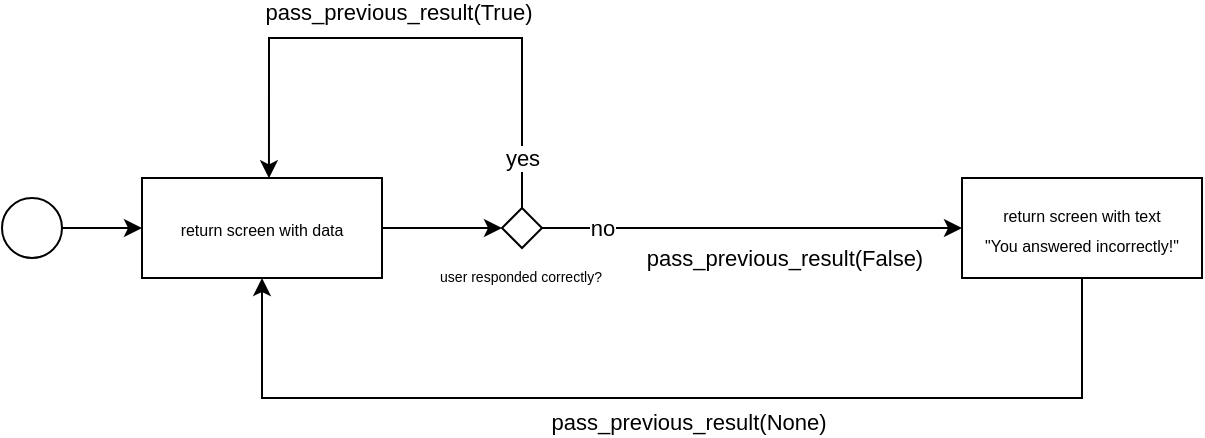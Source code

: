 <mxfile version="27.0.2">
  <diagram name="Page-1" id="gzEpPTQhpuKWW6BhNULQ">
    <mxGraphModel dx="780" dy="545" grid="1" gridSize="10" guides="1" tooltips="1" connect="1" arrows="1" fold="1" page="1" pageScale="1" pageWidth="650" pageHeight="250" math="0" shadow="0">
      <root>
        <mxCell id="0" />
        <mxCell id="1" parent="0" />
        <mxCell id="l6Q6bGeDVWXWdTxFshC6-9" style="edgeStyle=orthogonalEdgeStyle;rounded=0;orthogonalLoop=1;jettySize=auto;html=1;exitX=1;exitY=0.5;exitDx=0;exitDy=0;entryX=0;entryY=0.5;entryDx=0;entryDy=0;" parent="1" source="l6Q6bGeDVWXWdTxFshC6-4" target="l6Q6bGeDVWXWdTxFshC6-5" edge="1">
          <mxGeometry relative="1" as="geometry" />
        </mxCell>
        <mxCell id="l6Q6bGeDVWXWdTxFshC6-4" value="" style="ellipse;whiteSpace=wrap;html=1;" parent="1" vertex="1">
          <mxGeometry x="20" y="110" width="30" height="30" as="geometry" />
        </mxCell>
        <mxCell id="l6Q6bGeDVWXWdTxFshC6-10" style="edgeStyle=orthogonalEdgeStyle;rounded=0;orthogonalLoop=1;jettySize=auto;html=1;exitX=1;exitY=0.5;exitDx=0;exitDy=0;entryX=0;entryY=0.5;entryDx=0;entryDy=0;" parent="1" source="l6Q6bGeDVWXWdTxFshC6-5" target="l6Q6bGeDVWXWdTxFshC6-7" edge="1">
          <mxGeometry relative="1" as="geometry" />
        </mxCell>
        <mxCell id="l6Q6bGeDVWXWdTxFshC6-5" value="&lt;font style=&quot;font-size: 8px;&quot;&gt;return screen with data&lt;/font&gt;" style="rounded=0;whiteSpace=wrap;html=1;" parent="1" vertex="1">
          <mxGeometry x="90" y="100" width="120" height="50" as="geometry" />
        </mxCell>
        <mxCell id="l6Q6bGeDVWXWdTxFshC6-23" style="edgeStyle=orthogonalEdgeStyle;rounded=0;orthogonalLoop=1;jettySize=auto;html=1;entryX=0.5;entryY=1;entryDx=0;entryDy=0;" parent="1" source="l6Q6bGeDVWXWdTxFshC6-6" target="l6Q6bGeDVWXWdTxFshC6-5" edge="1">
          <mxGeometry relative="1" as="geometry">
            <Array as="points">
              <mxPoint x="560" y="210" />
              <mxPoint x="150" y="210" />
            </Array>
          </mxGeometry>
        </mxCell>
        <mxCell id="l6Q6bGeDVWXWdTxFshC6-24" value="pass_previous_result(None)" style="edgeLabel;html=1;align=center;verticalAlign=middle;resizable=0;points=[];" parent="l6Q6bGeDVWXWdTxFshC6-23" vertex="1" connectable="0">
          <mxGeometry x="-0.036" relative="1" as="geometry">
            <mxPoint x="-2" y="12" as="offset" />
          </mxGeometry>
        </mxCell>
        <mxCell id="l6Q6bGeDVWXWdTxFshC6-6" value="&lt;span style=&quot;font-size: 8px;&quot;&gt;return screen with text&lt;br&gt;&quot;You answered incorrectly!&quot;&lt;/span&gt;" style="rounded=0;whiteSpace=wrap;html=1;" parent="1" vertex="1">
          <mxGeometry x="500" y="100" width="120" height="50" as="geometry" />
        </mxCell>
        <mxCell id="l6Q6bGeDVWXWdTxFshC6-11" style="edgeStyle=orthogonalEdgeStyle;rounded=0;orthogonalLoop=1;jettySize=auto;html=1;exitX=1;exitY=0.5;exitDx=0;exitDy=0;entryX=0;entryY=0.5;entryDx=0;entryDy=0;" parent="1" source="l6Q6bGeDVWXWdTxFshC6-7" target="l6Q6bGeDVWXWdTxFshC6-6" edge="1">
          <mxGeometry relative="1" as="geometry" />
        </mxCell>
        <mxCell id="l6Q6bGeDVWXWdTxFshC6-14" value="pass_previous_result(False)" style="edgeLabel;html=1;align=center;verticalAlign=middle;resizable=0;points=[];" parent="l6Q6bGeDVWXWdTxFshC6-11" vertex="1" connectable="0">
          <mxGeometry x="0.155" relative="1" as="geometry">
            <mxPoint x="-1" y="15" as="offset" />
          </mxGeometry>
        </mxCell>
        <mxCell id="l6Q6bGeDVWXWdTxFshC6-21" value="no" style="edgeLabel;html=1;align=center;verticalAlign=middle;resizable=0;points=[];" parent="l6Q6bGeDVWXWdTxFshC6-11" vertex="1" connectable="0">
          <mxGeometry x="-0.459" y="2" relative="1" as="geometry">
            <mxPoint x="-27" y="2" as="offset" />
          </mxGeometry>
        </mxCell>
        <mxCell id="l6Q6bGeDVWXWdTxFshC6-7" value="" style="rhombus;whiteSpace=wrap;html=1;" parent="1" vertex="1">
          <mxGeometry x="270" y="115" width="20" height="20" as="geometry" />
        </mxCell>
        <mxCell id="l6Q6bGeDVWXWdTxFshC6-13" value="&lt;span style=&quot;text-wrap-mode: wrap;&quot;&gt;user responded correctly?&lt;/span&gt;" style="text;html=1;align=center;verticalAlign=middle;resizable=0;points=[];autosize=1;strokeColor=none;fillColor=none;fontSize=7;" parent="1" vertex="1">
          <mxGeometry x="229" y="140" width="100" height="20" as="geometry" />
        </mxCell>
        <mxCell id="l6Q6bGeDVWXWdTxFshC6-15" style="edgeStyle=orthogonalEdgeStyle;rounded=0;orthogonalLoop=1;jettySize=auto;html=1;entryX=0.529;entryY=0.003;entryDx=0;entryDy=0;entryPerimeter=0;" parent="1" source="l6Q6bGeDVWXWdTxFshC6-7" target="l6Q6bGeDVWXWdTxFshC6-5" edge="1">
          <mxGeometry relative="1" as="geometry">
            <Array as="points">
              <mxPoint x="280" y="30" />
              <mxPoint x="154" y="30" />
            </Array>
          </mxGeometry>
        </mxCell>
        <mxCell id="l6Q6bGeDVWXWdTxFshC6-20" value="yes" style="edgeLabel;html=1;align=center;verticalAlign=middle;resizable=0;points=[];" parent="l6Q6bGeDVWXWdTxFshC6-15" vertex="1" connectable="0">
          <mxGeometry x="-0.823" relative="1" as="geometry">
            <mxPoint as="offset" />
          </mxGeometry>
        </mxCell>
        <mxCell id="l6Q6bGeDVWXWdTxFshC6-22" value="pass_previous_result(True)" style="edgeLabel;html=1;align=center;verticalAlign=middle;resizable=0;points=[];" parent="l6Q6bGeDVWXWdTxFshC6-15" vertex="1" connectable="0">
          <mxGeometry x="0.146" y="-1" relative="1" as="geometry">
            <mxPoint x="14" y="-12" as="offset" />
          </mxGeometry>
        </mxCell>
      </root>
    </mxGraphModel>
  </diagram>
</mxfile>
